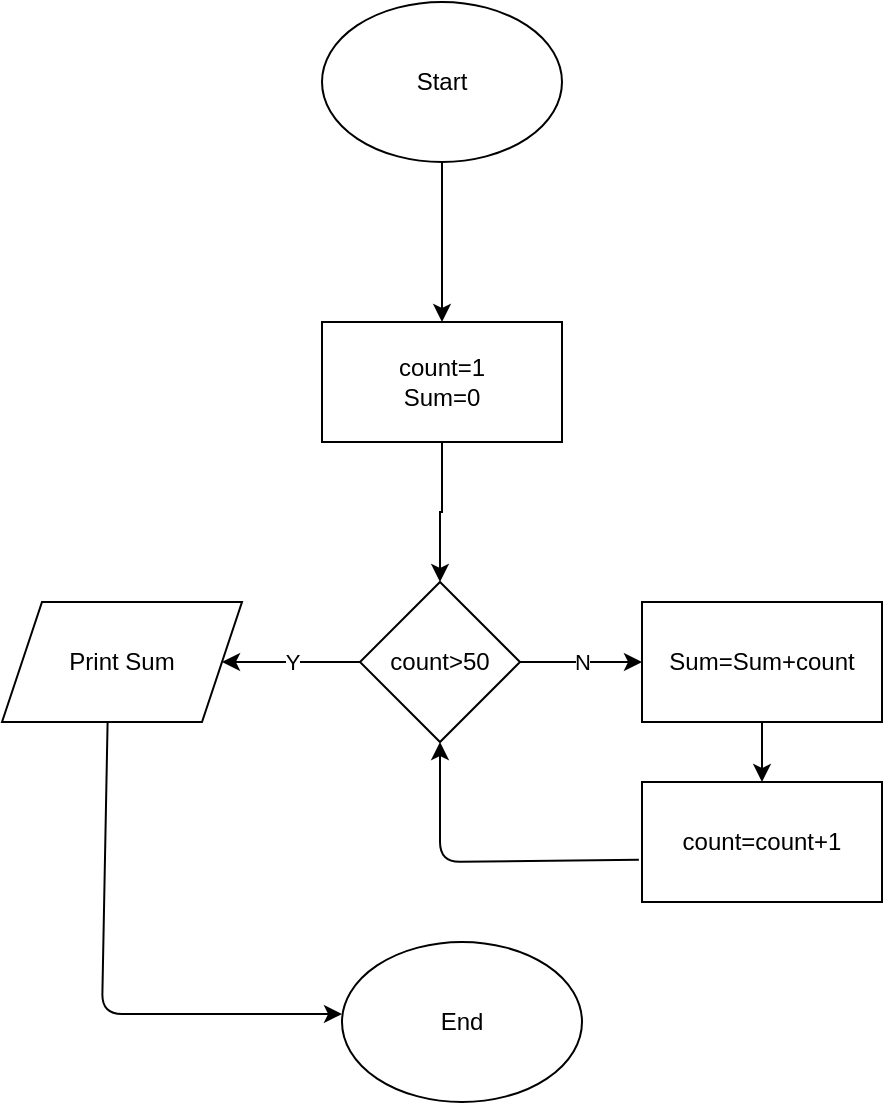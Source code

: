 <mxfile version="13.9.9" type="device"><diagram id="8fIWAsXFDeYOXsfFP-T2" name="Page-1"><mxGraphModel dx="1024" dy="1753" grid="1" gridSize="10" guides="1" tooltips="1" connect="1" arrows="1" fold="1" page="1" pageScale="1" pageWidth="827" pageHeight="1169" math="0" shadow="0"><root><mxCell id="0"/><mxCell id="1" parent="0"/><mxCell id="ZeT3IfHqYD0DjJPtQNn3-49" value="" style="edgeStyle=orthogonalEdgeStyle;rounded=0;orthogonalLoop=1;jettySize=auto;html=1;" parent="1" source="ZeT3IfHqYD0DjJPtQNn3-47" edge="1"><mxGeometry relative="1" as="geometry"><mxPoint x="360" y="-980" as="targetPoint"/></mxGeometry></mxCell><mxCell id="ZeT3IfHqYD0DjJPtQNn3-47" value="Start" style="ellipse;whiteSpace=wrap;html=1;" parent="1" vertex="1"><mxGeometry x="300" y="-1140" width="120" height="80" as="geometry"/></mxCell><mxCell id="ZeT3IfHqYD0DjJPtQNn3-52" value="" style="edgeStyle=orthogonalEdgeStyle;rounded=0;orthogonalLoop=1;jettySize=auto;html=1;" parent="1" source="ZeT3IfHqYD0DjJPtQNn3-50" target="ZeT3IfHqYD0DjJPtQNn3-51" edge="1"><mxGeometry relative="1" as="geometry"/></mxCell><mxCell id="ZeT3IfHqYD0DjJPtQNn3-50" value="count=1&lt;br&gt;Sum=0" style="rounded=0;whiteSpace=wrap;html=1;" parent="1" vertex="1"><mxGeometry x="300" y="-980" width="120" height="60" as="geometry"/></mxCell><mxCell id="ZeT3IfHqYD0DjJPtQNn3-54" value="Y" style="edgeStyle=orthogonalEdgeStyle;rounded=0;orthogonalLoop=1;jettySize=auto;html=1;" parent="1" source="ZeT3IfHqYD0DjJPtQNn3-51" target="ZeT3IfHqYD0DjJPtQNn3-53" edge="1"><mxGeometry relative="1" as="geometry"/></mxCell><mxCell id="ZeT3IfHqYD0DjJPtQNn3-56" value="N" style="edgeStyle=orthogonalEdgeStyle;rounded=0;orthogonalLoop=1;jettySize=auto;html=1;" parent="1" source="ZeT3IfHqYD0DjJPtQNn3-51" target="ZeT3IfHqYD0DjJPtQNn3-55" edge="1"><mxGeometry relative="1" as="geometry"/></mxCell><mxCell id="ZeT3IfHqYD0DjJPtQNn3-51" value="count&amp;gt;50" style="rhombus;whiteSpace=wrap;html=1;rounded=0;" parent="1" vertex="1"><mxGeometry x="319" y="-850" width="80" height="80" as="geometry"/></mxCell><mxCell id="ZeT3IfHqYD0DjJPtQNn3-53" value="Print Sum" style="shape=parallelogram;perimeter=parallelogramPerimeter;whiteSpace=wrap;html=1;fixedSize=1;rounded=0;" parent="1" vertex="1"><mxGeometry x="140" y="-840" width="120" height="60" as="geometry"/></mxCell><mxCell id="ZeT3IfHqYD0DjJPtQNn3-55" value="Sum=Sum+count" style="whiteSpace=wrap;html=1;rounded=0;" parent="1" vertex="1"><mxGeometry x="460" y="-840" width="120" height="60" as="geometry"/></mxCell><mxCell id="ZeT3IfHqYD0DjJPtQNn3-57" value="" style="endArrow=classic;html=1;exitX=0.5;exitY=1;exitDx=0;exitDy=0;" parent="1" source="ZeT3IfHqYD0DjJPtQNn3-55" target="ZeT3IfHqYD0DjJPtQNn3-58" edge="1"><mxGeometry width="50" height="50" relative="1" as="geometry"><mxPoint x="530" y="-700" as="sourcePoint"/><mxPoint x="520" y="-720" as="targetPoint"/></mxGeometry></mxCell><mxCell id="ZeT3IfHqYD0DjJPtQNn3-58" value="count=count+1" style="rounded=0;whiteSpace=wrap;html=1;" parent="1" vertex="1"><mxGeometry x="460" y="-750" width="120" height="60" as="geometry"/></mxCell><mxCell id="ZeT3IfHqYD0DjJPtQNn3-59" value="" style="endArrow=classic;html=1;exitX=-0.013;exitY=0.647;exitDx=0;exitDy=0;exitPerimeter=0;entryX=0.5;entryY=1;entryDx=0;entryDy=0;" parent="1" source="ZeT3IfHqYD0DjJPtQNn3-58" target="ZeT3IfHqYD0DjJPtQNn3-51" edge="1"><mxGeometry width="50" height="50" relative="1" as="geometry"><mxPoint x="280" y="-660" as="sourcePoint"/><mxPoint x="330" y="-710" as="targetPoint"/><Array as="points"><mxPoint x="359" y="-710"/></Array></mxGeometry></mxCell><mxCell id="ZeT3IfHqYD0DjJPtQNn3-60" value="End" style="ellipse;whiteSpace=wrap;html=1;" parent="1" vertex="1"><mxGeometry x="310" y="-670" width="120" height="80" as="geometry"/></mxCell><mxCell id="ZeT3IfHqYD0DjJPtQNn3-61" value="" style="endArrow=classic;html=1;exitX=0.44;exitY=1;exitDx=0;exitDy=0;exitPerimeter=0;" parent="1" source="ZeT3IfHqYD0DjJPtQNn3-53" edge="1"><mxGeometry width="50" height="50" relative="1" as="geometry"><mxPoint x="260" y="-584" as="sourcePoint"/><mxPoint x="310" y="-634" as="targetPoint"/><Array as="points"><mxPoint x="190" y="-634"/></Array></mxGeometry></mxCell></root></mxGraphModel></diagram></mxfile>